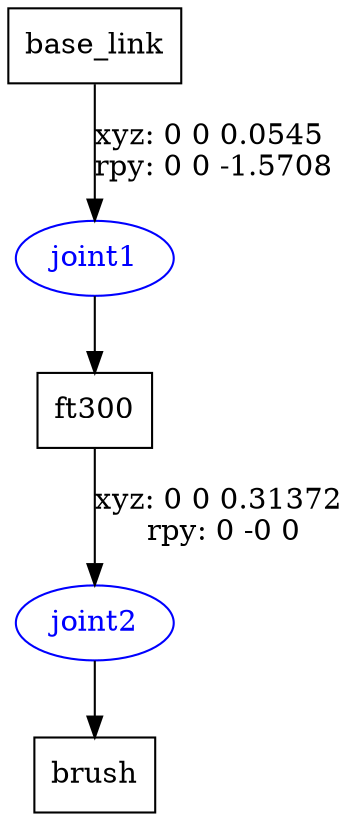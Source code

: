 digraph G {
node [shape=box];
"base_link" [label="base_link"];
"ft300" [label="ft300"];
"brush" [label="brush"];
node [shape=ellipse, color=blue, fontcolor=blue];
"base_link" -> "joint1" [label="xyz: 0 0 0.0545 \nrpy: 0 0 -1.5708"]
"joint1" -> "ft300"
"ft300" -> "joint2" [label="xyz: 0 0 0.31372 \nrpy: 0 -0 0"]
"joint2" -> "brush"
}
